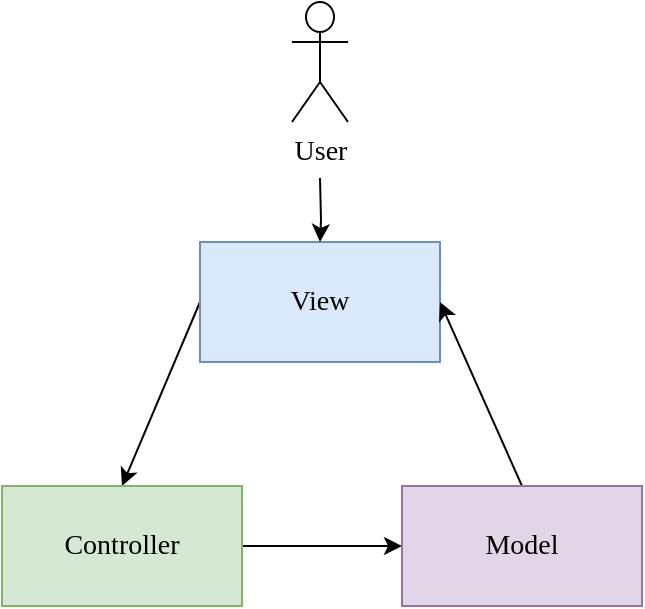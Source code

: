 <mxfile version="26.2.5">
  <diagram name="第 1 页" id="vYwCA7s9BO-Ozh3qObAB">
    <mxGraphModel dx="673" dy="766" grid="0" gridSize="10" guides="1" tooltips="1" connect="1" arrows="1" fold="1" page="1" pageScale="1" pageWidth="827" pageHeight="1169" math="0" shadow="0">
      <root>
        <mxCell id="0" />
        <mxCell id="1" parent="0" />
        <mxCell id="FHUY2O9uMSRHD8JQYp7l-22" style="rounded=0;orthogonalLoop=1;jettySize=auto;html=1;exitX=0;exitY=0.5;exitDx=0;exitDy=0;entryX=0.5;entryY=0;entryDx=0;entryDy=0;" edge="1" parent="1" source="FHUY2O9uMSRHD8JQYp7l-2" target="FHUY2O9uMSRHD8JQYp7l-9">
          <mxGeometry relative="1" as="geometry" />
        </mxCell>
        <mxCell id="FHUY2O9uMSRHD8JQYp7l-2" value="&lt;font&gt;View&lt;/font&gt;" style="rounded=0;whiteSpace=wrap;html=1;fontFamily=Times New Roman;fillColor=#dae8fc;strokeColor=#6c8ebf;fontSize=14;" vertex="1" parent="1">
          <mxGeometry x="361" y="574" width="120" height="60" as="geometry" />
        </mxCell>
        <mxCell id="FHUY2O9uMSRHD8JQYp7l-7" value="" style="edgeStyle=orthogonalEdgeStyle;rounded=0;orthogonalLoop=1;jettySize=auto;html=1;" edge="1" parent="1" target="FHUY2O9uMSRHD8JQYp7l-2">
          <mxGeometry relative="1" as="geometry">
            <mxPoint x="421" y="542" as="sourcePoint" />
          </mxGeometry>
        </mxCell>
        <mxCell id="FHUY2O9uMSRHD8JQYp7l-3" value="User" style="shape=umlActor;verticalLabelPosition=bottom;verticalAlign=top;html=1;outlineConnect=0;fontFamily=Times New Roman;fontSize=14;" vertex="1" parent="1">
          <mxGeometry x="407" y="454" width="28" height="60" as="geometry" />
        </mxCell>
        <mxCell id="FHUY2O9uMSRHD8JQYp7l-13" style="edgeStyle=orthogonalEdgeStyle;rounded=0;orthogonalLoop=1;jettySize=auto;html=1;entryX=0;entryY=0.5;entryDx=0;entryDy=0;" edge="1" parent="1" source="FHUY2O9uMSRHD8JQYp7l-9" target="FHUY2O9uMSRHD8JQYp7l-10">
          <mxGeometry relative="1" as="geometry" />
        </mxCell>
        <mxCell id="FHUY2O9uMSRHD8JQYp7l-9" value="&lt;font&gt;Controller&lt;/font&gt;" style="rounded=0;whiteSpace=wrap;html=1;fontFamily=Times New Roman;fillColor=#d5e8d4;strokeColor=#82b366;fontSize=14;" vertex="1" parent="1">
          <mxGeometry x="262" y="696" width="120" height="60" as="geometry" />
        </mxCell>
        <mxCell id="FHUY2O9uMSRHD8JQYp7l-19" style="rounded=0;orthogonalLoop=1;jettySize=auto;html=1;exitX=0.5;exitY=0;exitDx=0;exitDy=0;entryX=1;entryY=0.5;entryDx=0;entryDy=0;" edge="1" parent="1" source="FHUY2O9uMSRHD8JQYp7l-10" target="FHUY2O9uMSRHD8JQYp7l-2">
          <mxGeometry relative="1" as="geometry" />
        </mxCell>
        <mxCell id="FHUY2O9uMSRHD8JQYp7l-10" value="&lt;font&gt;Model&lt;/font&gt;" style="rounded=0;whiteSpace=wrap;html=1;fontFamily=Times New Roman;fillColor=#e1d5e7;strokeColor=#9673a6;fontSize=14;" vertex="1" parent="1">
          <mxGeometry x="462" y="696" width="120" height="60" as="geometry" />
        </mxCell>
      </root>
    </mxGraphModel>
  </diagram>
</mxfile>

